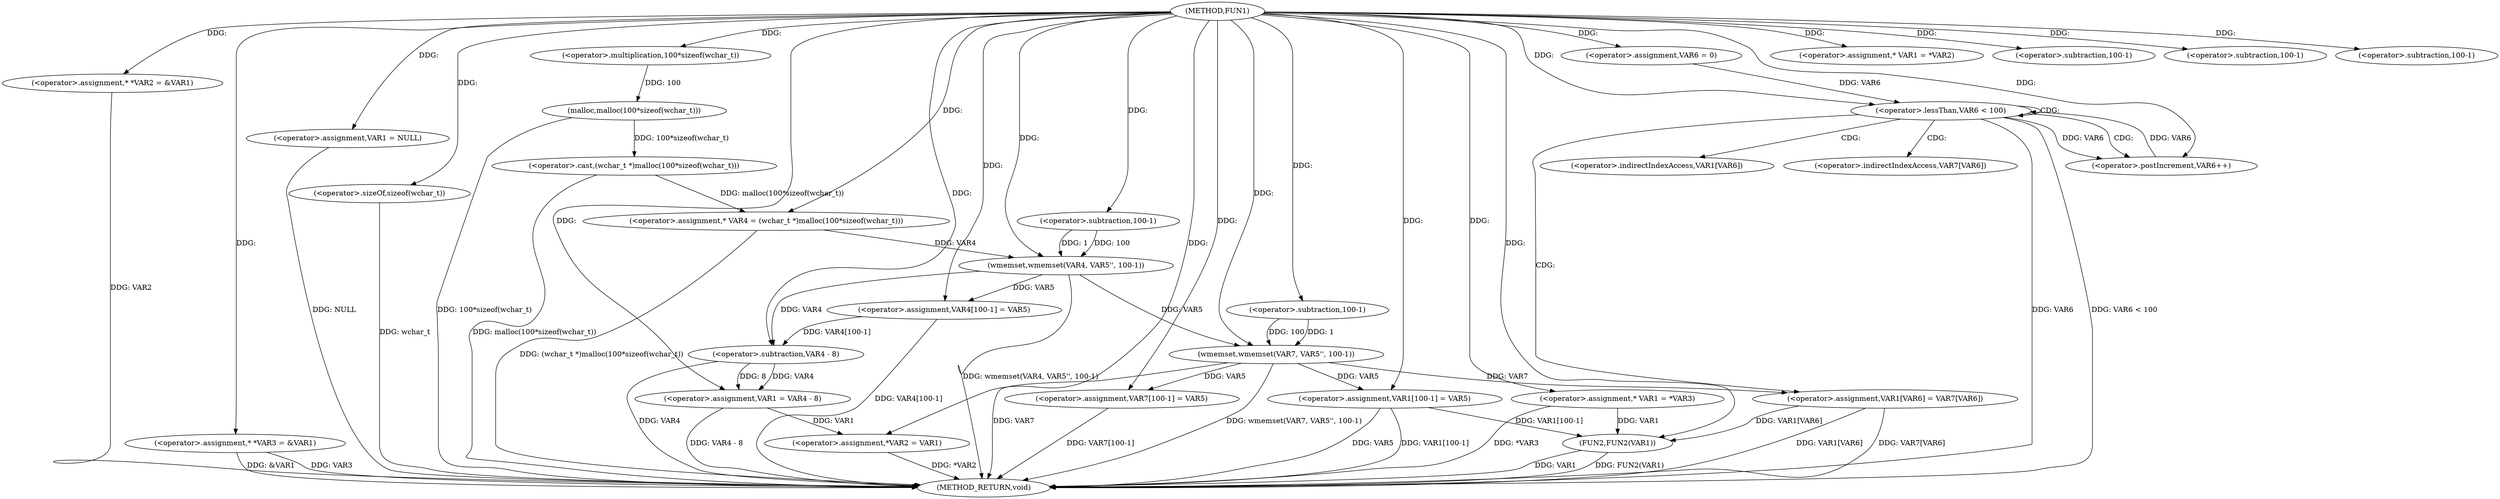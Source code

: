 digraph FUN1 {  
"1000100" [label = "(METHOD,FUN1)" ]
"1000203" [label = "(METHOD_RETURN,void)" ]
"1000104" [label = "(<operator>.assignment,* *VAR2 = &VAR1)" ]
"1000109" [label = "(<operator>.assignment,* *VAR3 = &VAR1)" ]
"1000113" [label = "(<operator>.assignment,VAR1 = NULL)" ]
"1000118" [label = "(<operator>.assignment,* VAR1 = *VAR2)" ]
"1000124" [label = "(<operator>.assignment,* VAR4 = (wchar_t *)malloc(100*sizeof(wchar_t)))" ]
"1000126" [label = "(<operator>.cast,(wchar_t *)malloc(100*sizeof(wchar_t)))" ]
"1000128" [label = "(malloc,malloc(100*sizeof(wchar_t)))" ]
"1000129" [label = "(<operator>.multiplication,100*sizeof(wchar_t))" ]
"1000131" [label = "(<operator>.sizeOf,sizeof(wchar_t))" ]
"1000133" [label = "(wmemset,wmemset(VAR4, VAR5'', 100-1))" ]
"1000136" [label = "(<operator>.subtraction,100-1)" ]
"1000139" [label = "(<operator>.assignment,VAR4[100-1] = VAR5)" ]
"1000142" [label = "(<operator>.subtraction,100-1)" ]
"1000146" [label = "(<operator>.assignment,VAR1 = VAR4 - 8)" ]
"1000148" [label = "(<operator>.subtraction,VAR4 - 8)" ]
"1000151" [label = "(<operator>.assignment,*VAR2 = VAR1)" ]
"1000157" [label = "(<operator>.assignment,* VAR1 = *VAR3)" ]
"1000164" [label = "(wmemset,wmemset(VAR7, VAR5'', 100-1))" ]
"1000167" [label = "(<operator>.subtraction,100-1)" ]
"1000170" [label = "(<operator>.assignment,VAR7[100-1] = VAR5)" ]
"1000173" [label = "(<operator>.subtraction,100-1)" ]
"1000178" [label = "(<operator>.assignment,VAR6 = 0)" ]
"1000181" [label = "(<operator>.lessThan,VAR6 < 100)" ]
"1000184" [label = "(<operator>.postIncrement,VAR6++)" ]
"1000187" [label = "(<operator>.assignment,VAR1[VAR6] = VAR7[VAR6])" ]
"1000194" [label = "(<operator>.assignment,VAR1[100-1] = VAR5)" ]
"1000197" [label = "(<operator>.subtraction,100-1)" ]
"1000201" [label = "(FUN2,FUN2(VAR1))" ]
"1000188" [label = "(<operator>.indirectIndexAccess,VAR1[VAR6])" ]
"1000191" [label = "(<operator>.indirectIndexAccess,VAR7[VAR6])" ]
  "1000104" -> "1000203"  [ label = "DDG: VAR2"] 
  "1000128" -> "1000203"  [ label = "DDG: 100*sizeof(wchar_t)"] 
  "1000181" -> "1000203"  [ label = "DDG: VAR6 < 100"] 
  "1000133" -> "1000203"  [ label = "DDG: wmemset(VAR4, VAR5'', 100-1)"] 
  "1000170" -> "1000203"  [ label = "DDG: VAR7[100-1]"] 
  "1000126" -> "1000203"  [ label = "DDG: malloc(100*sizeof(wchar_t))"] 
  "1000109" -> "1000203"  [ label = "DDG: &VAR1"] 
  "1000181" -> "1000203"  [ label = "DDG: VAR6"] 
  "1000157" -> "1000203"  [ label = "DDG: *VAR3"] 
  "1000187" -> "1000203"  [ label = "DDG: VAR1[VAR6]"] 
  "1000164" -> "1000203"  [ label = "DDG: wmemset(VAR7, VAR5'', 100-1)"] 
  "1000124" -> "1000203"  [ label = "DDG: (wchar_t *)malloc(100*sizeof(wchar_t))"] 
  "1000201" -> "1000203"  [ label = "DDG: FUN2(VAR1)"] 
  "1000194" -> "1000203"  [ label = "DDG: VAR5"] 
  "1000131" -> "1000203"  [ label = "DDG: wchar_t"] 
  "1000139" -> "1000203"  [ label = "DDG: VAR4[100-1]"] 
  "1000194" -> "1000203"  [ label = "DDG: VAR1[100-1]"] 
  "1000151" -> "1000203"  [ label = "DDG: *VAR2"] 
  "1000187" -> "1000203"  [ label = "DDG: VAR7[VAR6]"] 
  "1000113" -> "1000203"  [ label = "DDG: NULL"] 
  "1000148" -> "1000203"  [ label = "DDG: VAR4"] 
  "1000146" -> "1000203"  [ label = "DDG: VAR4 - 8"] 
  "1000109" -> "1000203"  [ label = "DDG: VAR3"] 
  "1000164" -> "1000203"  [ label = "DDG: VAR7"] 
  "1000201" -> "1000203"  [ label = "DDG: VAR1"] 
  "1000100" -> "1000104"  [ label = "DDG: "] 
  "1000100" -> "1000109"  [ label = "DDG: "] 
  "1000100" -> "1000113"  [ label = "DDG: "] 
  "1000100" -> "1000118"  [ label = "DDG: "] 
  "1000126" -> "1000124"  [ label = "DDG: malloc(100*sizeof(wchar_t))"] 
  "1000100" -> "1000124"  [ label = "DDG: "] 
  "1000128" -> "1000126"  [ label = "DDG: 100*sizeof(wchar_t)"] 
  "1000129" -> "1000128"  [ label = "DDG: 100"] 
  "1000100" -> "1000129"  [ label = "DDG: "] 
  "1000100" -> "1000131"  [ label = "DDG: "] 
  "1000124" -> "1000133"  [ label = "DDG: VAR4"] 
  "1000100" -> "1000133"  [ label = "DDG: "] 
  "1000136" -> "1000133"  [ label = "DDG: 100"] 
  "1000136" -> "1000133"  [ label = "DDG: 1"] 
  "1000100" -> "1000136"  [ label = "DDG: "] 
  "1000133" -> "1000139"  [ label = "DDG: VAR5"] 
  "1000100" -> "1000139"  [ label = "DDG: "] 
  "1000100" -> "1000142"  [ label = "DDG: "] 
  "1000148" -> "1000146"  [ label = "DDG: VAR4"] 
  "1000148" -> "1000146"  [ label = "DDG: 8"] 
  "1000100" -> "1000146"  [ label = "DDG: "] 
  "1000139" -> "1000148"  [ label = "DDG: VAR4[100-1]"] 
  "1000133" -> "1000148"  [ label = "DDG: VAR4"] 
  "1000100" -> "1000148"  [ label = "DDG: "] 
  "1000146" -> "1000151"  [ label = "DDG: VAR1"] 
  "1000100" -> "1000151"  [ label = "DDG: "] 
  "1000100" -> "1000157"  [ label = "DDG: "] 
  "1000100" -> "1000164"  [ label = "DDG: "] 
  "1000133" -> "1000164"  [ label = "DDG: VAR5"] 
  "1000167" -> "1000164"  [ label = "DDG: 100"] 
  "1000167" -> "1000164"  [ label = "DDG: 1"] 
  "1000100" -> "1000167"  [ label = "DDG: "] 
  "1000164" -> "1000170"  [ label = "DDG: VAR5"] 
  "1000100" -> "1000170"  [ label = "DDG: "] 
  "1000100" -> "1000173"  [ label = "DDG: "] 
  "1000100" -> "1000178"  [ label = "DDG: "] 
  "1000184" -> "1000181"  [ label = "DDG: VAR6"] 
  "1000178" -> "1000181"  [ label = "DDG: VAR6"] 
  "1000100" -> "1000181"  [ label = "DDG: "] 
  "1000181" -> "1000184"  [ label = "DDG: VAR6"] 
  "1000100" -> "1000184"  [ label = "DDG: "] 
  "1000164" -> "1000187"  [ label = "DDG: VAR7"] 
  "1000100" -> "1000194"  [ label = "DDG: "] 
  "1000164" -> "1000194"  [ label = "DDG: VAR5"] 
  "1000100" -> "1000197"  [ label = "DDG: "] 
  "1000187" -> "1000201"  [ label = "DDG: VAR1[VAR6]"] 
  "1000194" -> "1000201"  [ label = "DDG: VAR1[100-1]"] 
  "1000157" -> "1000201"  [ label = "DDG: VAR1"] 
  "1000100" -> "1000201"  [ label = "DDG: "] 
  "1000181" -> "1000184"  [ label = "CDG: "] 
  "1000181" -> "1000188"  [ label = "CDG: "] 
  "1000181" -> "1000191"  [ label = "CDG: "] 
  "1000181" -> "1000187"  [ label = "CDG: "] 
  "1000181" -> "1000181"  [ label = "CDG: "] 
}
